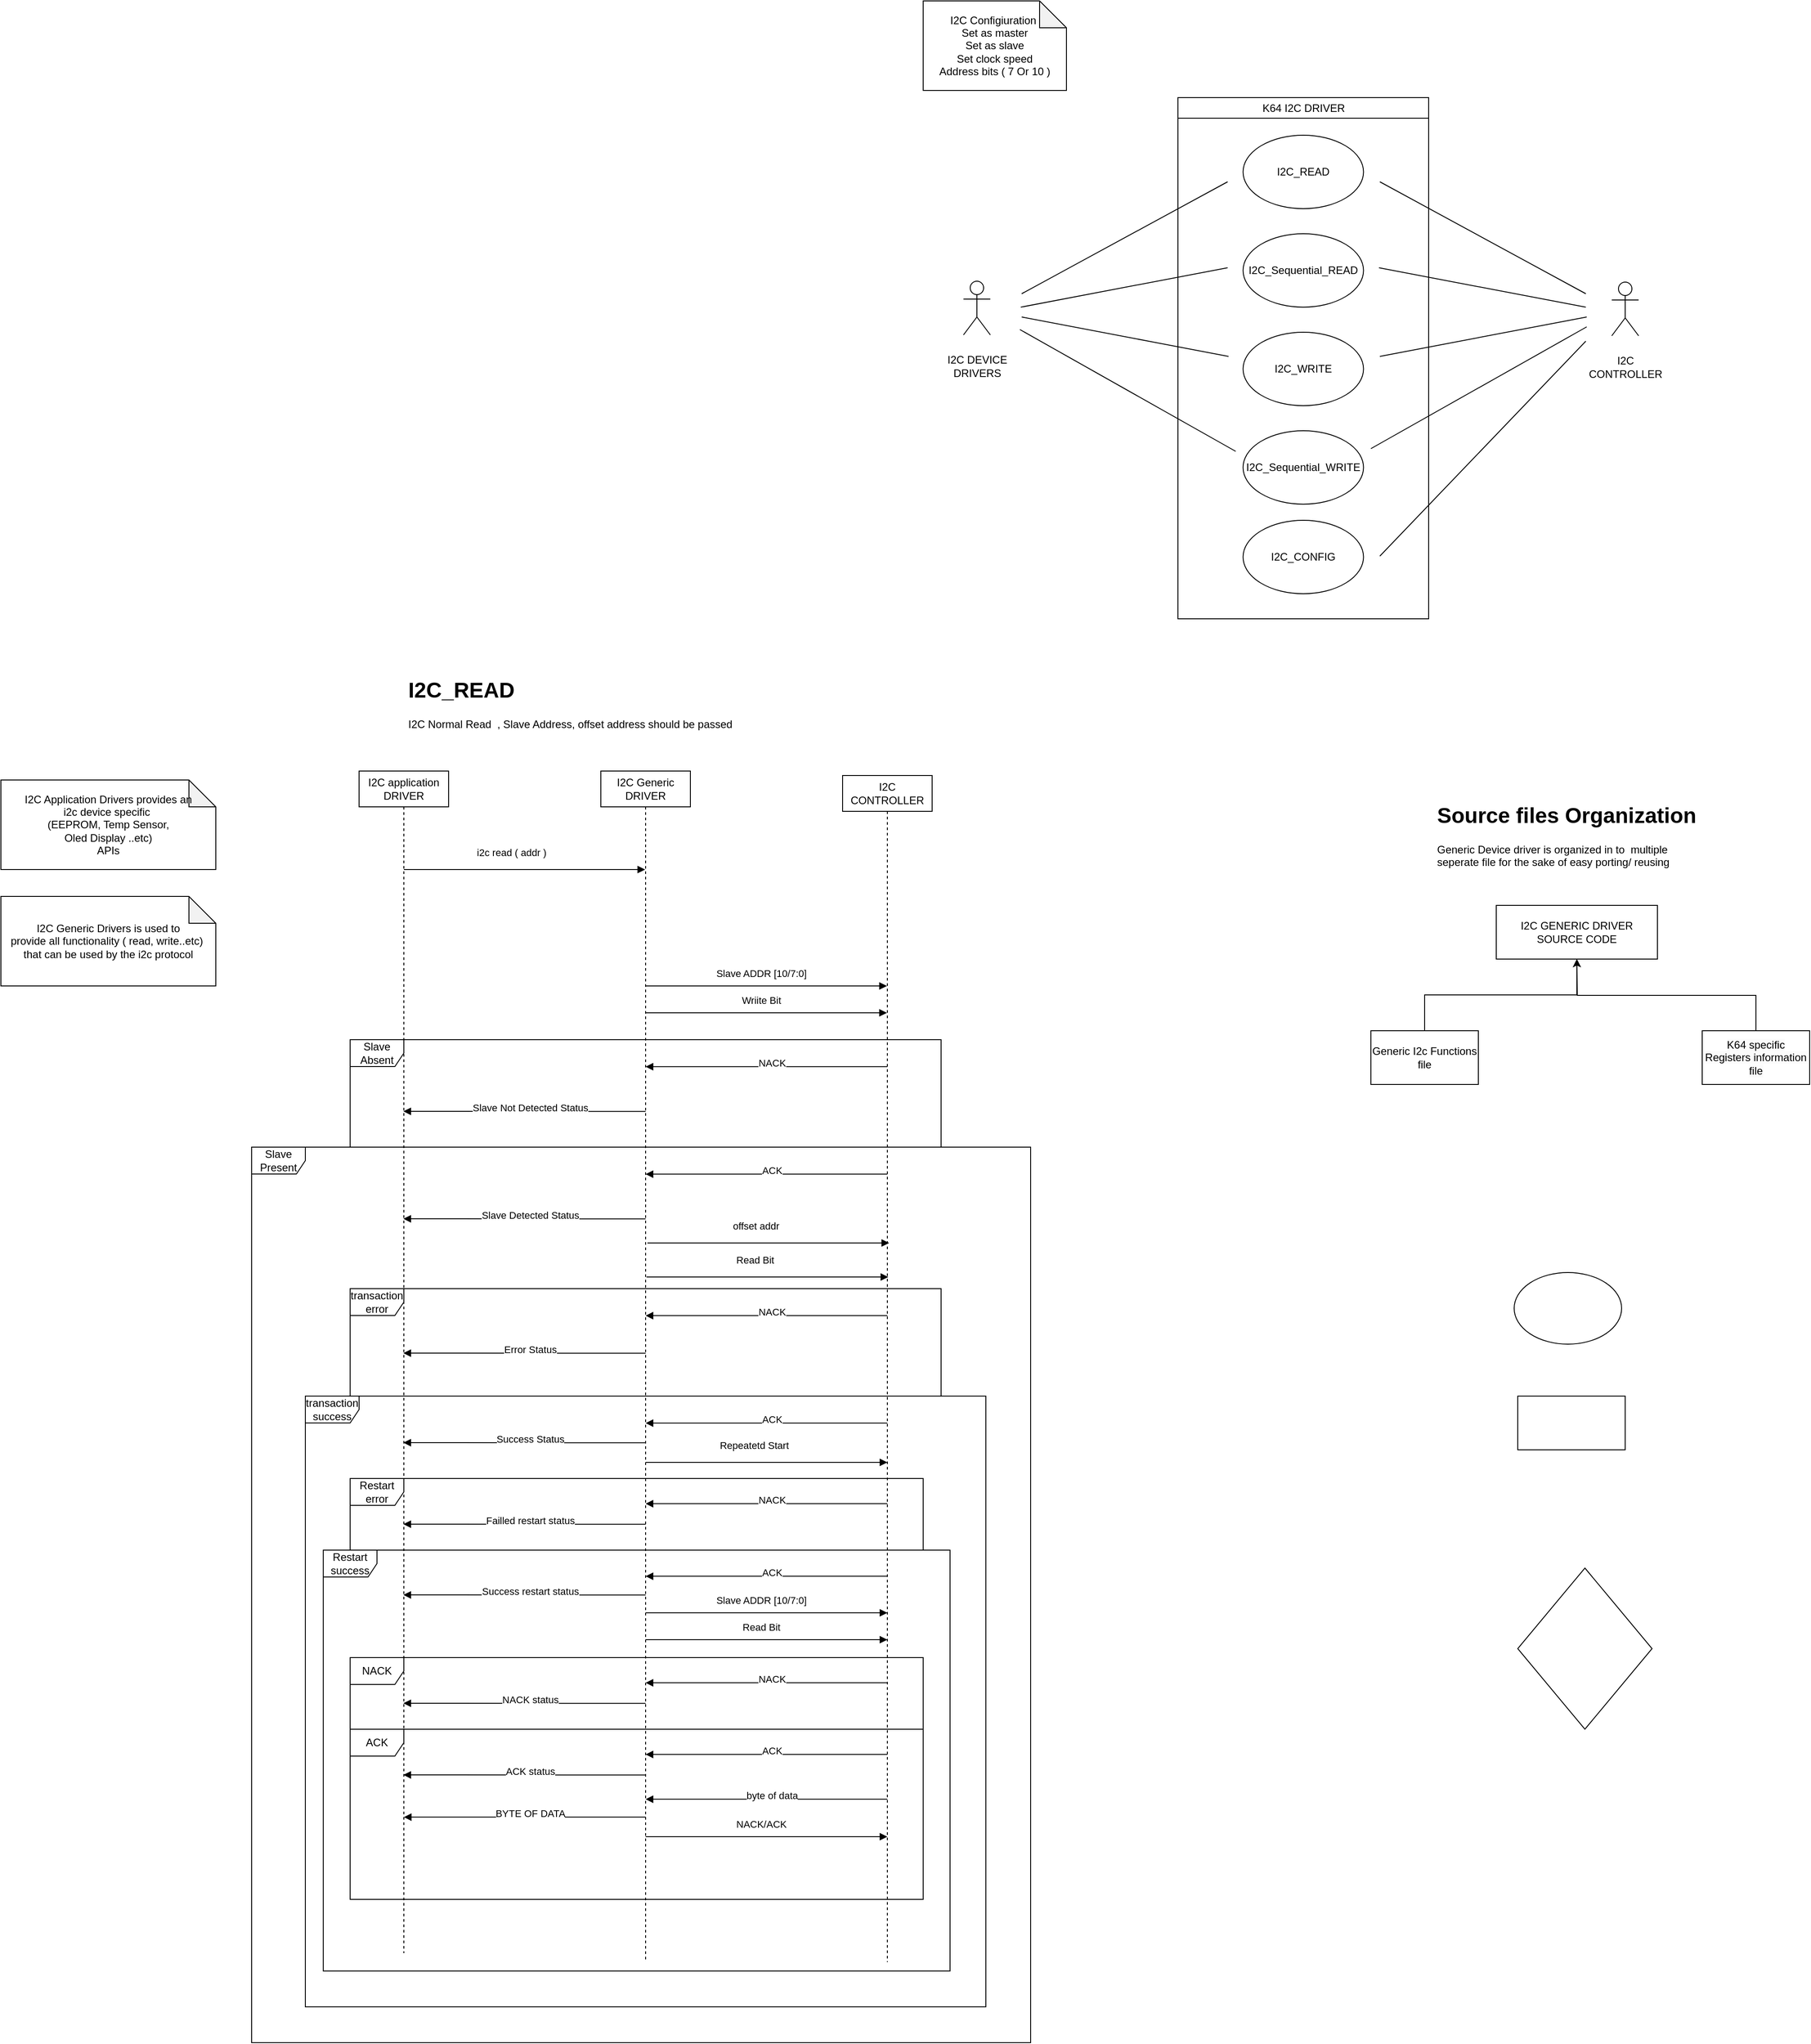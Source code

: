 <mxfile version="21.6.5" type="device">
  <diagram name="Page-1" id="e7e014a7-5840-1c2e-5031-d8a46d1fe8dd">
    <mxGraphModel dx="2952" dy="1037" grid="1" gridSize="10" guides="1" tooltips="1" connect="1" arrows="1" fold="1" page="1" pageScale="1" pageWidth="1169" pageHeight="826" background="none" math="0" shadow="0">
      <root>
        <mxCell id="0" />
        <mxCell id="1" parent="0" />
        <mxCell id="2" value="K64 I2C DRIVER" style="swimlane;whiteSpace=wrap;fontStyle=0" parent="1" vertex="1">
          <mxGeometry x="164.5" y="128" width="280" height="582" as="geometry" />
        </mxCell>
        <mxCell id="XDPDY2fB31B_0FSHA5QW-42" value="I2C_READ" style="ellipse;whiteSpace=wrap;html=1;fontStyle=0" vertex="1" parent="2">
          <mxGeometry x="72.75" y="42" width="134.5" height="82" as="geometry" />
        </mxCell>
        <mxCell id="XDPDY2fB31B_0FSHA5QW-43" value="I2C_WRITE" style="ellipse;whiteSpace=wrap;html=1;fontStyle=0" vertex="1" parent="2">
          <mxGeometry x="72.75" y="262" width="134.5" height="82" as="geometry" />
        </mxCell>
        <mxCell id="XDPDY2fB31B_0FSHA5QW-44" value="I2C_Sequential_WRITE" style="ellipse;whiteSpace=wrap;html=1;fontStyle=0" vertex="1" parent="2">
          <mxGeometry x="72.75" y="372" width="134.5" height="82" as="geometry" />
        </mxCell>
        <mxCell id="XDPDY2fB31B_0FSHA5QW-84" value="I2C_Sequential_READ" style="ellipse;whiteSpace=wrap;html=1;fontStyle=0" vertex="1" parent="2">
          <mxGeometry x="72.75" y="152" width="134.5" height="82" as="geometry" />
        </mxCell>
        <mxCell id="XDPDY2fB31B_0FSHA5QW-86" value="I2C_CONFIG" style="ellipse;whiteSpace=wrap;html=1;fontStyle=0" vertex="1" parent="2">
          <mxGeometry x="72.75" y="472" width="134.5" height="82" as="geometry" />
        </mxCell>
        <mxCell id="XDPDY2fB31B_0FSHA5QW-45" value="&lt;br&gt;I2C DEVICE &lt;br&gt;DRIVERS" style="shape=umlActor;verticalLabelPosition=bottom;verticalAlign=top;html=1;outlineConnect=0;fontStyle=0" vertex="1" parent="1">
          <mxGeometry x="-75" y="333" width="30" height="60" as="geometry" />
        </mxCell>
        <mxCell id="XDPDY2fB31B_0FSHA5QW-46" value="&lt;br&gt;I2C &lt;br&gt;CONTROLLER" style="shape=umlActor;verticalLabelPosition=bottom;verticalAlign=top;html=1;outlineConnect=0;fontStyle=0" vertex="1" parent="1">
          <mxGeometry x="649" y="334" width="30" height="60" as="geometry" />
        </mxCell>
        <mxCell id="XDPDY2fB31B_0FSHA5QW-64" value="" style="ellipse;whiteSpace=wrap;html=1;align=center;aspect=fixed;fillColor=none;strokeColor=none;resizable=0;perimeter=centerPerimeter;rotatable=0;allowArrows=0;points=[];outlineConnect=1;fontStyle=0" vertex="1" parent="1">
          <mxGeometry x="439" y="356" width="10" height="10" as="geometry" />
        </mxCell>
        <mxCell id="XDPDY2fB31B_0FSHA5QW-67" value="" style="ellipse;whiteSpace=wrap;html=1;align=center;aspect=fixed;fillColor=none;strokeColor=none;resizable=0;perimeter=centerPerimeter;rotatable=0;allowArrows=0;points=[];outlineConnect=1;fontStyle=0" vertex="1" parent="1">
          <mxGeometry x="610" y="250" width="10" height="10" as="geometry" />
        </mxCell>
        <mxCell id="XDPDY2fB31B_0FSHA5QW-77" value="" style="endArrow=none;html=1;rounded=0;fontStyle=0" edge="1" parent="1">
          <mxGeometry width="50" height="50" relative="1" as="geometry">
            <mxPoint x="380" y="520" as="sourcePoint" />
            <mxPoint x="621" y="384" as="targetPoint" />
          </mxGeometry>
        </mxCell>
        <mxCell id="XDPDY2fB31B_0FSHA5QW-78" value="" style="endArrow=none;html=1;rounded=0;fontStyle=0" edge="1" parent="1">
          <mxGeometry width="50" height="50" relative="1" as="geometry">
            <mxPoint x="390" y="222" as="sourcePoint" />
            <mxPoint x="620" y="347" as="targetPoint" />
          </mxGeometry>
        </mxCell>
        <mxCell id="XDPDY2fB31B_0FSHA5QW-80" value="" style="endArrow=none;html=1;rounded=0;fontStyle=0" edge="1" parent="1">
          <mxGeometry width="50" height="50" relative="1" as="geometry">
            <mxPoint x="390" y="417" as="sourcePoint" />
            <mxPoint x="621" y="373" as="targetPoint" />
          </mxGeometry>
        </mxCell>
        <mxCell id="XDPDY2fB31B_0FSHA5QW-87" value="" style="endArrow=none;html=1;rounded=0;fontStyle=0" edge="1" parent="1">
          <mxGeometry width="50" height="50" relative="1" as="geometry">
            <mxPoint x="390" y="640" as="sourcePoint" />
            <mxPoint x="620" y="400" as="targetPoint" />
          </mxGeometry>
        </mxCell>
        <mxCell id="XDPDY2fB31B_0FSHA5QW-88" value="" style="endArrow=none;html=1;rounded=0;fontStyle=0" edge="1" parent="1">
          <mxGeometry width="50" height="50" relative="1" as="geometry">
            <mxPoint x="389" y="318" as="sourcePoint" />
            <mxPoint x="620" y="362" as="targetPoint" />
          </mxGeometry>
        </mxCell>
        <mxCell id="XDPDY2fB31B_0FSHA5QW-89" value="" style="endArrow=none;html=1;rounded=0;fontStyle=0" edge="1" parent="1">
          <mxGeometry width="50" height="50" relative="1" as="geometry">
            <mxPoint x="229" y="523" as="sourcePoint" />
            <mxPoint x="-12" y="387" as="targetPoint" />
          </mxGeometry>
        </mxCell>
        <mxCell id="XDPDY2fB31B_0FSHA5QW-90" value="" style="endArrow=none;html=1;rounded=0;fontStyle=0" edge="1" parent="1">
          <mxGeometry width="50" height="50" relative="1" as="geometry">
            <mxPoint x="220" y="222" as="sourcePoint" />
            <mxPoint x="-10" y="347" as="targetPoint" />
          </mxGeometry>
        </mxCell>
        <mxCell id="XDPDY2fB31B_0FSHA5QW-91" value="" style="endArrow=none;html=1;rounded=0;fontStyle=0" edge="1" parent="1">
          <mxGeometry width="50" height="50" relative="1" as="geometry">
            <mxPoint x="221" y="417" as="sourcePoint" />
            <mxPoint x="-10" y="373" as="targetPoint" />
          </mxGeometry>
        </mxCell>
        <mxCell id="XDPDY2fB31B_0FSHA5QW-92" value="" style="endArrow=none;html=1;rounded=0;fontStyle=0" edge="1" parent="1">
          <mxGeometry width="50" height="50" relative="1" as="geometry">
            <mxPoint x="220" y="318" as="sourcePoint" />
            <mxPoint x="-11" y="362" as="targetPoint" />
          </mxGeometry>
        </mxCell>
        <mxCell id="XDPDY2fB31B_0FSHA5QW-93" value="I2C Configiuration&amp;nbsp;&lt;br&gt;Set as master&lt;br&gt;Set as slave&lt;br&gt;Set clock speed&lt;br&gt;Address bits ( 7 Or 10 )" style="shape=note;whiteSpace=wrap;html=1;backgroundOutline=1;darkOpacity=0.05;fontStyle=0" vertex="1" parent="1">
          <mxGeometry x="-120" y="20" width="160" height="100" as="geometry" />
        </mxCell>
        <mxCell id="XDPDY2fB31B_0FSHA5QW-94" value="I2C application DRIVER" style="shape=umlLifeline;perimeter=lifelinePerimeter;whiteSpace=wrap;html=1;container=1;dropTarget=0;collapsible=0;recursiveResize=0;outlineConnect=0;portConstraint=eastwest;newEdgeStyle={&quot;edgeStyle&quot;:&quot;elbowEdgeStyle&quot;,&quot;elbow&quot;:&quot;vertical&quot;,&quot;curved&quot;:0,&quot;rounded&quot;:0};fontStyle=0" vertex="1" parent="1">
          <mxGeometry x="-750" y="880" width="100" height="1320" as="geometry" />
        </mxCell>
        <mxCell id="XDPDY2fB31B_0FSHA5QW-95" value="I2C Generic DRIVER" style="shape=umlLifeline;perimeter=lifelinePerimeter;whiteSpace=wrap;html=1;container=1;dropTarget=0;collapsible=0;recursiveResize=0;outlineConnect=0;portConstraint=eastwest;newEdgeStyle={&quot;edgeStyle&quot;:&quot;elbowEdgeStyle&quot;,&quot;elbow&quot;:&quot;vertical&quot;,&quot;curved&quot;:0,&quot;rounded&quot;:0};fontStyle=0" vertex="1" parent="1">
          <mxGeometry x="-480" y="880" width="100" height="1330" as="geometry" />
        </mxCell>
        <mxCell id="XDPDY2fB31B_0FSHA5QW-96" value="i2c read ( addr )" style="html=1;verticalAlign=bottom;endArrow=block;edgeStyle=elbowEdgeStyle;elbow=vertical;curved=0;rounded=0;fontStyle=0" edge="1" parent="1" source="XDPDY2fB31B_0FSHA5QW-94" target="XDPDY2fB31B_0FSHA5QW-95">
          <mxGeometry x="-0.109" y="10" width="80" relative="1" as="geometry">
            <mxPoint x="-470" y="1010" as="sourcePoint" />
            <mxPoint x="-440" y="1010" as="targetPoint" />
            <Array as="points">
              <mxPoint x="-540" y="990" />
              <mxPoint x="-530" y="1010" />
            </Array>
            <mxPoint as="offset" />
          </mxGeometry>
        </mxCell>
        <mxCell id="XDPDY2fB31B_0FSHA5QW-100" value="I2C CONTROLLER" style="shape=umlLifeline;perimeter=lifelinePerimeter;whiteSpace=wrap;html=1;container=1;dropTarget=0;collapsible=0;recursiveResize=0;outlineConnect=0;portConstraint=eastwest;newEdgeStyle={&quot;edgeStyle&quot;:&quot;elbowEdgeStyle&quot;,&quot;elbow&quot;:&quot;vertical&quot;,&quot;curved&quot;:0,&quot;rounded&quot;:0};fontStyle=0" vertex="1" parent="1">
          <mxGeometry x="-210" y="885" width="100" height="1325" as="geometry" />
        </mxCell>
        <mxCell id="XDPDY2fB31B_0FSHA5QW-101" value="Slave ADDR [10/7:0]" style="html=1;verticalAlign=bottom;endArrow=block;edgeStyle=elbowEdgeStyle;elbow=vertical;curved=0;rounded=0;fontStyle=0" edge="1" parent="1" source="XDPDY2fB31B_0FSHA5QW-95" target="XDPDY2fB31B_0FSHA5QW-100">
          <mxGeometry x="-0.044" y="5" width="80" relative="1" as="geometry">
            <mxPoint x="-399.69" y="1120" as="sourcePoint" />
            <mxPoint x="-190" y="1120" as="targetPoint" />
            <Array as="points">
              <mxPoint x="-309.5" y="1120" />
              <mxPoint x="-299.5" y="1140" />
            </Array>
            <mxPoint as="offset" />
          </mxGeometry>
        </mxCell>
        <mxCell id="XDPDY2fB31B_0FSHA5QW-102" value="Slave&lt;br&gt;Absent" style="shape=umlFrame;whiteSpace=wrap;html=1;pointerEvents=0;fontStyle=0" vertex="1" parent="1">
          <mxGeometry x="-760" y="1180" width="660" height="120" as="geometry" />
        </mxCell>
        <mxCell id="XDPDY2fB31B_0FSHA5QW-104" value="Wriite Bit" style="html=1;verticalAlign=bottom;endArrow=block;edgeStyle=elbowEdgeStyle;elbow=vertical;curved=0;rounded=0;fontStyle=0" edge="1" parent="1" target="XDPDY2fB31B_0FSHA5QW-100">
          <mxGeometry x="-0.044" y="5" width="80" relative="1" as="geometry">
            <mxPoint x="-430" y="1150" as="sourcePoint" />
            <mxPoint x="-190" y="1150" as="targetPoint" />
            <Array as="points">
              <mxPoint x="-309.5" y="1150" />
              <mxPoint x="-299.5" y="1170" />
            </Array>
            <mxPoint as="offset" />
          </mxGeometry>
        </mxCell>
        <mxCell id="XDPDY2fB31B_0FSHA5QW-105" value="Slave Not Detected Status" style="html=1;verticalAlign=bottom;endArrow=block;edgeStyle=elbowEdgeStyle;elbow=vertical;curved=0;rounded=0;fontStyle=0" edge="1" parent="1">
          <mxGeometry x="-0.044" y="5" width="80" relative="1" as="geometry">
            <mxPoint x="-430" y="1260.14" as="sourcePoint" />
            <mxPoint x="-700.5" y="1260" as="targetPoint" />
            <Array as="points">
              <mxPoint x="-539.5" y="1260" />
              <mxPoint x="-549.5" y="1240" />
            </Array>
            <mxPoint as="offset" />
          </mxGeometry>
        </mxCell>
        <mxCell id="XDPDY2fB31B_0FSHA5QW-106" value="NACK" style="html=1;verticalAlign=bottom;endArrow=block;edgeStyle=elbowEdgeStyle;elbow=horizontal;curved=0;rounded=0;fontStyle=0" edge="1" parent="1">
          <mxGeometry x="-0.044" y="5" width="80" relative="1" as="geometry">
            <mxPoint x="-160" y="1210.14" as="sourcePoint" />
            <mxPoint x="-430" y="1210.14" as="targetPoint" />
            <Array as="points">
              <mxPoint x="-269.5" y="1210" />
              <mxPoint x="-279.5" y="1190" />
            </Array>
            <mxPoint as="offset" />
          </mxGeometry>
        </mxCell>
        <mxCell id="XDPDY2fB31B_0FSHA5QW-108" value="Slave Present" style="shape=umlFrame;whiteSpace=wrap;html=1;pointerEvents=0;fontStyle=0" vertex="1" parent="1">
          <mxGeometry x="-870" y="1300" width="870" height="1000" as="geometry" />
        </mxCell>
        <mxCell id="XDPDY2fB31B_0FSHA5QW-109" value="Slave Detected Status" style="html=1;verticalAlign=bottom;endArrow=block;edgeStyle=elbowEdgeStyle;elbow=vertical;curved=0;rounded=0;fontStyle=0" edge="1" parent="1">
          <mxGeometry x="-0.044" y="5" width="80" relative="1" as="geometry">
            <mxPoint x="-430" y="1380.14" as="sourcePoint" />
            <mxPoint x="-700.5" y="1380" as="targetPoint" />
            <Array as="points">
              <mxPoint x="-539.5" y="1380" />
              <mxPoint x="-549.5" y="1360" />
            </Array>
            <mxPoint as="offset" />
          </mxGeometry>
        </mxCell>
        <mxCell id="XDPDY2fB31B_0FSHA5QW-110" value="ACK" style="html=1;verticalAlign=bottom;endArrow=block;edgeStyle=elbowEdgeStyle;elbow=horizontal;curved=0;rounded=0;fontStyle=0" edge="1" parent="1">
          <mxGeometry x="-0.044" y="5" width="80" relative="1" as="geometry">
            <mxPoint x="-160" y="1330.14" as="sourcePoint" />
            <mxPoint x="-430" y="1330.14" as="targetPoint" />
            <Array as="points">
              <mxPoint x="-269.5" y="1330" />
              <mxPoint x="-279.5" y="1310" />
            </Array>
            <mxPoint as="offset" />
          </mxGeometry>
        </mxCell>
        <mxCell id="XDPDY2fB31B_0FSHA5QW-113" value="offset addr" style="html=1;verticalAlign=bottom;endArrow=block;edgeStyle=elbowEdgeStyle;elbow=vertical;curved=0;rounded=0;fontStyle=0" edge="1" parent="1">
          <mxGeometry x="-0.109" y="10" width="80" relative="1" as="geometry">
            <mxPoint x="-428" y="1407" as="sourcePoint" />
            <mxPoint x="-158" y="1407" as="targetPoint" />
            <Array as="points">
              <mxPoint x="-268" y="1407" />
              <mxPoint x="-258" y="1427" />
            </Array>
            <mxPoint as="offset" />
          </mxGeometry>
        </mxCell>
        <mxCell id="XDPDY2fB31B_0FSHA5QW-114" value="transaction error" style="shape=umlFrame;whiteSpace=wrap;html=1;pointerEvents=0;fontStyle=0" vertex="1" parent="1">
          <mxGeometry x="-760" y="1458" width="660" height="120" as="geometry" />
        </mxCell>
        <mxCell id="XDPDY2fB31B_0FSHA5QW-115" value="NACK" style="html=1;verticalAlign=bottom;endArrow=block;edgeStyle=elbowEdgeStyle;elbow=horizontal;curved=0;rounded=0;fontStyle=0" edge="1" parent="1">
          <mxGeometry x="-0.044" y="5" width="80" relative="1" as="geometry">
            <mxPoint x="-160" y="1488.14" as="sourcePoint" />
            <mxPoint x="-430" y="1488.14" as="targetPoint" />
            <Array as="points">
              <mxPoint x="-269.5" y="1488" />
              <mxPoint x="-279.5" y="1468" />
            </Array>
            <mxPoint as="offset" />
          </mxGeometry>
        </mxCell>
        <mxCell id="XDPDY2fB31B_0FSHA5QW-116" value="transaction success" style="shape=umlFrame;whiteSpace=wrap;html=1;pointerEvents=0;fontStyle=0" vertex="1" parent="1">
          <mxGeometry x="-810" y="1578" width="760" height="682" as="geometry" />
        </mxCell>
        <mxCell id="XDPDY2fB31B_0FSHA5QW-117" value="ACK" style="html=1;verticalAlign=bottom;endArrow=block;edgeStyle=elbowEdgeStyle;elbow=horizontal;curved=0;rounded=0;fontStyle=0" edge="1" parent="1">
          <mxGeometry x="-0.044" y="5" width="80" relative="1" as="geometry">
            <mxPoint x="-160" y="1608.14" as="sourcePoint" />
            <mxPoint x="-430" y="1608.14" as="targetPoint" />
            <Array as="points">
              <mxPoint x="-269.5" y="1608" />
              <mxPoint x="-279.5" y="1588" />
            </Array>
            <mxPoint as="offset" />
          </mxGeometry>
        </mxCell>
        <mxCell id="XDPDY2fB31B_0FSHA5QW-118" value="Repeatetd Start" style="html=1;verticalAlign=bottom;endArrow=block;edgeStyle=elbowEdgeStyle;elbow=vertical;curved=0;rounded=0;fontStyle=0" edge="1" parent="1">
          <mxGeometry x="-0.109" y="10" width="80" relative="1" as="geometry">
            <mxPoint x="-430" y="1652" as="sourcePoint" />
            <mxPoint x="-160" y="1652" as="targetPoint" />
            <Array as="points">
              <mxPoint x="-270" y="1652" />
              <mxPoint x="-260" y="1672" />
            </Array>
            <mxPoint as="offset" />
          </mxGeometry>
        </mxCell>
        <mxCell id="XDPDY2fB31B_0FSHA5QW-119" value="Read Bit" style="html=1;verticalAlign=bottom;endArrow=block;edgeStyle=elbowEdgeStyle;elbow=vertical;curved=0;rounded=0;fontStyle=0" edge="1" parent="1">
          <mxGeometry x="-0.109" y="10" width="80" relative="1" as="geometry">
            <mxPoint x="-429" y="1445" as="sourcePoint" />
            <mxPoint x="-159" y="1445" as="targetPoint" />
            <Array as="points">
              <mxPoint x="-269" y="1445" />
              <mxPoint x="-259" y="1465" />
            </Array>
            <mxPoint as="offset" />
          </mxGeometry>
        </mxCell>
        <mxCell id="XDPDY2fB31B_0FSHA5QW-120" value="Error Status" style="html=1;verticalAlign=bottom;endArrow=block;edgeStyle=elbowEdgeStyle;elbow=vertical;curved=0;rounded=0;fontStyle=0" edge="1" parent="1">
          <mxGeometry x="-0.044" y="5" width="80" relative="1" as="geometry">
            <mxPoint x="-430" y="1530.14" as="sourcePoint" />
            <mxPoint x="-700.5" y="1530" as="targetPoint" />
            <Array as="points">
              <mxPoint x="-539.5" y="1530" />
              <mxPoint x="-549.5" y="1510" />
            </Array>
            <mxPoint as="offset" />
          </mxGeometry>
        </mxCell>
        <mxCell id="XDPDY2fB31B_0FSHA5QW-121" value="Failled restart status" style="html=1;verticalAlign=bottom;endArrow=block;edgeStyle=elbowEdgeStyle;elbow=vertical;curved=0;rounded=0;fontStyle=0" edge="1" parent="1">
          <mxGeometry x="-0.044" y="5" width="80" relative="1" as="geometry">
            <mxPoint x="-430" y="1721.14" as="sourcePoint" />
            <mxPoint x="-700.5" y="1721" as="targetPoint" />
            <Array as="points">
              <mxPoint x="-539.5" y="1721" />
              <mxPoint x="-549.5" y="1701" />
            </Array>
            <mxPoint as="offset" />
          </mxGeometry>
        </mxCell>
        <mxCell id="XDPDY2fB31B_0FSHA5QW-122" value="Success Status" style="html=1;verticalAlign=bottom;endArrow=block;edgeStyle=elbowEdgeStyle;elbow=vertical;curved=0;rounded=0;fontStyle=0" edge="1" parent="1">
          <mxGeometry x="-0.044" y="5" width="80" relative="1" as="geometry">
            <mxPoint x="-430" y="1630.14" as="sourcePoint" />
            <mxPoint x="-700.5" y="1630" as="targetPoint" />
            <Array as="points">
              <mxPoint x="-539.5" y="1630" />
              <mxPoint x="-549.5" y="1610" />
            </Array>
            <mxPoint as="offset" />
          </mxGeometry>
        </mxCell>
        <mxCell id="XDPDY2fB31B_0FSHA5QW-123" value="Restart error" style="shape=umlFrame;whiteSpace=wrap;html=1;pointerEvents=0;fontStyle=0" vertex="1" parent="1">
          <mxGeometry x="-760" y="1670" width="640" height="80" as="geometry" />
        </mxCell>
        <mxCell id="XDPDY2fB31B_0FSHA5QW-124" value="Restart success" style="shape=umlFrame;whiteSpace=wrap;html=1;pointerEvents=0;fontStyle=0" vertex="1" parent="1">
          <mxGeometry x="-790" y="1750" width="700" height="470" as="geometry" />
        </mxCell>
        <mxCell id="XDPDY2fB31B_0FSHA5QW-125" value="Success restart status" style="html=1;verticalAlign=bottom;endArrow=block;edgeStyle=elbowEdgeStyle;elbow=vertical;curved=0;rounded=0;fontStyle=0" edge="1" parent="1">
          <mxGeometry x="-0.044" y="5" width="80" relative="1" as="geometry">
            <mxPoint x="-430" y="1800.14" as="sourcePoint" />
            <mxPoint x="-700.5" y="1800" as="targetPoint" />
            <Array as="points">
              <mxPoint x="-539.5" y="1800" />
              <mxPoint x="-549.5" y="1780" />
            </Array>
            <mxPoint as="offset" />
          </mxGeometry>
        </mxCell>
        <mxCell id="XDPDY2fB31B_0FSHA5QW-126" value="NACK" style="html=1;verticalAlign=bottom;endArrow=block;edgeStyle=elbowEdgeStyle;elbow=horizontal;curved=0;rounded=0;fontStyle=0" edge="1" parent="1">
          <mxGeometry x="-0.044" y="5" width="80" relative="1" as="geometry">
            <mxPoint x="-160" y="1698.14" as="sourcePoint" />
            <mxPoint x="-430" y="1698.14" as="targetPoint" />
            <Array as="points">
              <mxPoint x="-269.5" y="1698" />
              <mxPoint x="-279.5" y="1678" />
            </Array>
            <mxPoint as="offset" />
          </mxGeometry>
        </mxCell>
        <mxCell id="XDPDY2fB31B_0FSHA5QW-127" value="ACK" style="html=1;verticalAlign=bottom;endArrow=block;edgeStyle=elbowEdgeStyle;elbow=horizontal;curved=0;rounded=0;fontStyle=0" edge="1" parent="1">
          <mxGeometry x="-0.044" y="5" width="80" relative="1" as="geometry">
            <mxPoint x="-160" y="1779.14" as="sourcePoint" />
            <mxPoint x="-430" y="1779.14" as="targetPoint" />
            <Array as="points">
              <mxPoint x="-269.5" y="1779" />
              <mxPoint x="-279.5" y="1759" />
            </Array>
            <mxPoint as="offset" />
          </mxGeometry>
        </mxCell>
        <mxCell id="XDPDY2fB31B_0FSHA5QW-130" value="I2C Application Drivers provides&amp;nbsp;an &lt;br&gt;i2c device specific&amp;nbsp;&lt;br&gt;(EEPROM, Temp Sensor,&lt;br&gt;Oled Display ..etc)&lt;br&gt;APIs" style="shape=note;whiteSpace=wrap;html=1;backgroundOutline=1;darkOpacity=0.05;" vertex="1" parent="1">
          <mxGeometry x="-1150" y="890" width="240" height="100" as="geometry" />
        </mxCell>
        <mxCell id="XDPDY2fB31B_0FSHA5QW-131" value="I2C Generic Drivers is used to &lt;br&gt;provide all functionality ( read, write..etc)&amp;nbsp;&lt;br&gt;that can be used by the i2c protocol" style="shape=note;whiteSpace=wrap;html=1;backgroundOutline=1;darkOpacity=0.05;" vertex="1" parent="1">
          <mxGeometry x="-1150" y="1020" width="240" height="100" as="geometry" />
        </mxCell>
        <mxCell id="XDPDY2fB31B_0FSHA5QW-132" value="Slave ADDR [10/7:0]" style="html=1;verticalAlign=bottom;endArrow=block;edgeStyle=elbowEdgeStyle;elbow=vertical;curved=0;rounded=0;fontStyle=0" edge="1" parent="1">
          <mxGeometry x="-0.044" y="5" width="80" relative="1" as="geometry">
            <mxPoint x="-430" y="1820" as="sourcePoint" />
            <mxPoint x="-160" y="1820" as="targetPoint" />
            <Array as="points">
              <mxPoint x="-309.5" y="1820" />
              <mxPoint x="-299.5" y="1840" />
            </Array>
            <mxPoint as="offset" />
          </mxGeometry>
        </mxCell>
        <mxCell id="XDPDY2fB31B_0FSHA5QW-136" value="NACK status" style="html=1;verticalAlign=bottom;endArrow=block;edgeStyle=elbowEdgeStyle;elbow=vertical;curved=0;rounded=0;fontStyle=0" edge="1" parent="1">
          <mxGeometry x="-0.044" y="5" width="80" relative="1" as="geometry">
            <mxPoint x="-430" y="1921.14" as="sourcePoint" />
            <mxPoint x="-700.5" y="1921" as="targetPoint" />
            <Array as="points">
              <mxPoint x="-539.5" y="1921" />
              <mxPoint x="-549.5" y="1901" />
            </Array>
            <mxPoint as="offset" />
          </mxGeometry>
        </mxCell>
        <mxCell id="XDPDY2fB31B_0FSHA5QW-137" value="NACK" style="shape=umlFrame;whiteSpace=wrap;html=1;pointerEvents=0;fontStyle=0" vertex="1" parent="1">
          <mxGeometry x="-760" y="1870" width="640" height="80" as="geometry" />
        </mxCell>
        <mxCell id="XDPDY2fB31B_0FSHA5QW-138" value="NACK" style="html=1;verticalAlign=bottom;endArrow=block;edgeStyle=elbowEdgeStyle;elbow=horizontal;curved=0;rounded=0;fontStyle=0" edge="1" parent="1">
          <mxGeometry x="-0.044" y="5" width="80" relative="1" as="geometry">
            <mxPoint x="-160" y="1898.14" as="sourcePoint" />
            <mxPoint x="-430" y="1898.14" as="targetPoint" />
            <Array as="points">
              <mxPoint x="-269.5" y="1898" />
              <mxPoint x="-279.5" y="1878" />
            </Array>
            <mxPoint as="offset" />
          </mxGeometry>
        </mxCell>
        <mxCell id="XDPDY2fB31B_0FSHA5QW-139" value="Read Bit" style="html=1;verticalAlign=bottom;endArrow=block;edgeStyle=elbowEdgeStyle;elbow=vertical;curved=0;rounded=0;fontStyle=0" edge="1" parent="1">
          <mxGeometry x="-0.044" y="5" width="80" relative="1" as="geometry">
            <mxPoint x="-430" y="1850" as="sourcePoint" />
            <mxPoint x="-160" y="1850" as="targetPoint" />
            <Array as="points">
              <mxPoint x="-309.5" y="1850" />
              <mxPoint x="-299.5" y="1870" />
            </Array>
            <mxPoint as="offset" />
          </mxGeometry>
        </mxCell>
        <mxCell id="XDPDY2fB31B_0FSHA5QW-140" value="ACK status" style="html=1;verticalAlign=bottom;endArrow=block;edgeStyle=elbowEdgeStyle;elbow=vertical;curved=0;rounded=0;fontStyle=0" edge="1" parent="1">
          <mxGeometry x="-0.044" y="5" width="80" relative="1" as="geometry">
            <mxPoint x="-430" y="2001.14" as="sourcePoint" />
            <mxPoint x="-700.5" y="2001" as="targetPoint" />
            <Array as="points">
              <mxPoint x="-539.5" y="2001" />
              <mxPoint x="-549.5" y="1981" />
            </Array>
            <mxPoint as="offset" />
          </mxGeometry>
        </mxCell>
        <mxCell id="XDPDY2fB31B_0FSHA5QW-141" value="ACK" style="shape=umlFrame;whiteSpace=wrap;html=1;pointerEvents=0;fontStyle=0" vertex="1" parent="1">
          <mxGeometry x="-760" y="1950" width="640" height="190" as="geometry" />
        </mxCell>
        <mxCell id="XDPDY2fB31B_0FSHA5QW-142" value="ACK" style="html=1;verticalAlign=bottom;endArrow=block;edgeStyle=elbowEdgeStyle;elbow=horizontal;curved=0;rounded=0;fontStyle=0" edge="1" parent="1">
          <mxGeometry x="-0.044" y="5" width="80" relative="1" as="geometry">
            <mxPoint x="-160" y="1978.14" as="sourcePoint" />
            <mxPoint x="-430" y="1978.14" as="targetPoint" />
            <Array as="points">
              <mxPoint x="-269.5" y="1978" />
              <mxPoint x="-279.5" y="1958" />
            </Array>
            <mxPoint as="offset" />
          </mxGeometry>
        </mxCell>
        <mxCell id="XDPDY2fB31B_0FSHA5QW-144" value="&lt;h1&gt;I2C_READ&lt;/h1&gt;&lt;p&gt;I2C Normal Read&amp;nbsp; , Slave Address, offset address should be passed&amp;nbsp;&lt;/p&gt;&lt;p&gt;&lt;br&gt;&lt;/p&gt;" style="text;html=1;strokeColor=none;fillColor=none;spacing=5;spacingTop=-20;whiteSpace=wrap;overflow=hidden;rounded=0;" vertex="1" parent="1">
          <mxGeometry x="-700" y="770" width="559" height="90" as="geometry" />
        </mxCell>
        <mxCell id="XDPDY2fB31B_0FSHA5QW-145" value="byte of data" style="html=1;verticalAlign=bottom;endArrow=block;edgeStyle=elbowEdgeStyle;elbow=horizontal;curved=0;rounded=0;fontStyle=0" edge="1" parent="1">
          <mxGeometry x="-0.044" y="5" width="80" relative="1" as="geometry">
            <mxPoint x="-160" y="2028.14" as="sourcePoint" />
            <mxPoint x="-430" y="2028.14" as="targetPoint" />
            <Array as="points">
              <mxPoint x="-269.5" y="2028" />
              <mxPoint x="-279.5" y="2008" />
            </Array>
            <mxPoint as="offset" />
          </mxGeometry>
        </mxCell>
        <mxCell id="XDPDY2fB31B_0FSHA5QW-146" value="NACK/ACK" style="html=1;verticalAlign=bottom;endArrow=block;edgeStyle=elbowEdgeStyle;elbow=vertical;curved=0;rounded=0;fontStyle=0" edge="1" parent="1">
          <mxGeometry x="-0.044" y="5" width="80" relative="1" as="geometry">
            <mxPoint x="-430" y="2070" as="sourcePoint" />
            <mxPoint x="-160" y="2070" as="targetPoint" />
            <Array as="points">
              <mxPoint x="-309.5" y="2070" />
              <mxPoint x="-299.5" y="2090" />
            </Array>
            <mxPoint as="offset" />
          </mxGeometry>
        </mxCell>
        <mxCell id="XDPDY2fB31B_0FSHA5QW-149" value="BYTE OF DATA" style="html=1;verticalAlign=bottom;endArrow=block;edgeStyle=elbowEdgeStyle;elbow=horizontal;curved=0;rounded=0;fontStyle=0" edge="1" parent="1">
          <mxGeometry x="-0.044" y="5" width="80" relative="1" as="geometry">
            <mxPoint x="-430" y="2048.14" as="sourcePoint" />
            <mxPoint x="-700" y="2048.14" as="targetPoint" />
            <Array as="points">
              <mxPoint x="-539.5" y="2048" />
              <mxPoint x="-549.5" y="2028" />
            </Array>
            <mxPoint as="offset" />
          </mxGeometry>
        </mxCell>
        <mxCell id="XDPDY2fB31B_0FSHA5QW-150" value="I2C GENERIC DRIVER SOURCE CODE" style="rounded=0;whiteSpace=wrap;html=1;" vertex="1" parent="1">
          <mxGeometry x="520" y="1030" width="180" height="60" as="geometry" />
        </mxCell>
        <mxCell id="XDPDY2fB31B_0FSHA5QW-164" style="edgeStyle=orthogonalEdgeStyle;rounded=0;orthogonalLoop=1;jettySize=auto;html=1;exitX=0.5;exitY=0;exitDx=0;exitDy=0;entryX=0.5;entryY=1;entryDx=0;entryDy=0;" edge="1" parent="1" source="XDPDY2fB31B_0FSHA5QW-151" target="XDPDY2fB31B_0FSHA5QW-150">
          <mxGeometry relative="1" as="geometry" />
        </mxCell>
        <mxCell id="XDPDY2fB31B_0FSHA5QW-151" value="Generic I2c Functions&lt;br&gt;file" style="rounded=0;whiteSpace=wrap;html=1;" vertex="1" parent="1">
          <mxGeometry x="380" y="1170" width="120" height="60" as="geometry" />
        </mxCell>
        <mxCell id="XDPDY2fB31B_0FSHA5QW-165" style="edgeStyle=orthogonalEdgeStyle;rounded=0;orthogonalLoop=1;jettySize=auto;html=1;exitX=0.5;exitY=0;exitDx=0;exitDy=0;" edge="1" parent="1" source="XDPDY2fB31B_0FSHA5QW-152">
          <mxGeometry relative="1" as="geometry">
            <mxPoint x="610" y="1090" as="targetPoint" />
          </mxGeometry>
        </mxCell>
        <mxCell id="XDPDY2fB31B_0FSHA5QW-152" value="&lt;span style=&quot;color: rgb(0, 0, 0); font-family: Helvetica; font-size: 12px; font-style: normal; font-variant-ligatures: normal; font-variant-caps: normal; font-weight: 400; letter-spacing: normal; orphans: 2; text-align: center; text-indent: 0px; text-transform: none; widows: 2; word-spacing: 0px; -webkit-text-stroke-width: 0px; background-color: rgb(251, 251, 251); text-decoration-thickness: initial; text-decoration-style: initial; text-decoration-color: initial; float: none; display: inline !important;&quot;&gt;K64 specific Registers information&lt;br&gt;file&lt;br&gt;&lt;/span&gt;" style="rounded=0;whiteSpace=wrap;html=1;" vertex="1" parent="1">
          <mxGeometry x="750" y="1170" width="120" height="60" as="geometry" />
        </mxCell>
        <mxCell id="XDPDY2fB31B_0FSHA5QW-156" value="&lt;h1&gt;Source files Organization&lt;/h1&gt;&lt;p&gt;Generic Device driver is organized in to&amp;nbsp; multiple seperate file for the sake of easy porting/ reusing&lt;br&gt;&lt;br&gt;&lt;/p&gt;" style="text;html=1;strokeColor=none;fillColor=none;spacing=5;spacingTop=-20;whiteSpace=wrap;overflow=hidden;rounded=0;" vertex="1" parent="1">
          <mxGeometry x="449" y="910" width="310" height="110" as="geometry" />
        </mxCell>
        <mxCell id="XDPDY2fB31B_0FSHA5QW-168" value="" style="rounded=0;whiteSpace=wrap;html=1;" vertex="1" parent="1">
          <mxGeometry x="544" y="1578" width="120" height="60" as="geometry" />
        </mxCell>
        <mxCell id="XDPDY2fB31B_0FSHA5QW-169" value="" style="ellipse;whiteSpace=wrap;html=1;" vertex="1" parent="1">
          <mxGeometry x="540" y="1440" width="120" height="80" as="geometry" />
        </mxCell>
        <mxCell id="XDPDY2fB31B_0FSHA5QW-170" value="" style="rhombus;whiteSpace=wrap;html=1;" vertex="1" parent="1">
          <mxGeometry x="544" y="1770" width="150" height="180" as="geometry" />
        </mxCell>
      </root>
    </mxGraphModel>
  </diagram>
</mxfile>
